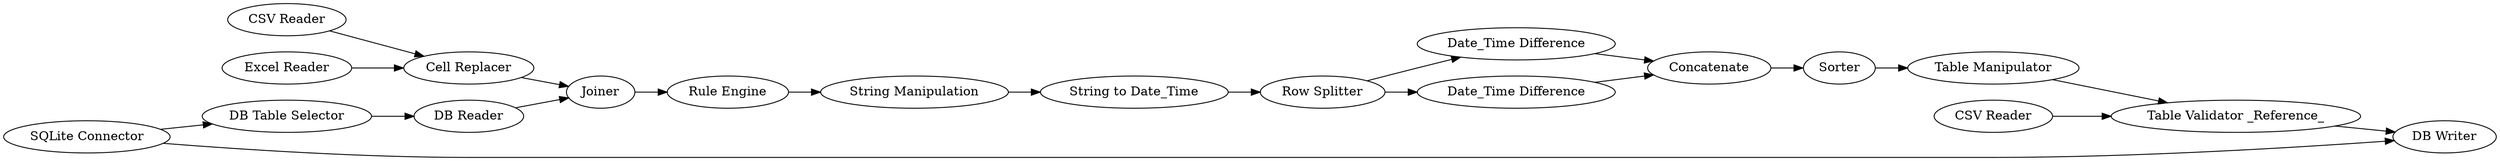 digraph {
	1 [label="CSV Reader"]
	2 [label="Excel Reader"]
	3 [label="Cell Replacer"]
	5 [label="Rule Engine"]
	6 [label=Sorter]
	7 [label="String Manipulation"]
	8 [label="Row Splitter"]
	9 [label="String to Date_Time"]
	11 [label="Date_Time Difference"]
	12 [label="Date_Time Difference"]
	13 [label=Concatenate]
	14 [label="Table Manipulator"]
	18 [label="SQLite Connector"]
	19 [label="DB Table Selector"]
	20 [label="DB Reader"]
	21 [label=Joiner]
	22 [label="Table Validator _Reference_"]
	25 [label="CSV Reader"]
	26 [label="DB Writer"]
	1 -> 3
	2 -> 3
	3 -> 21
	5 -> 7
	6 -> 14
	7 -> 9
	8 -> 11
	8 -> 12
	9 -> 8
	11 -> 13
	12 -> 13
	13 -> 6
	14 -> 22
	18 -> 19
	18 -> 26
	19 -> 20
	20 -> 21
	21 -> 5
	22 -> 26
	25 -> 22
	rankdir=LR
}
